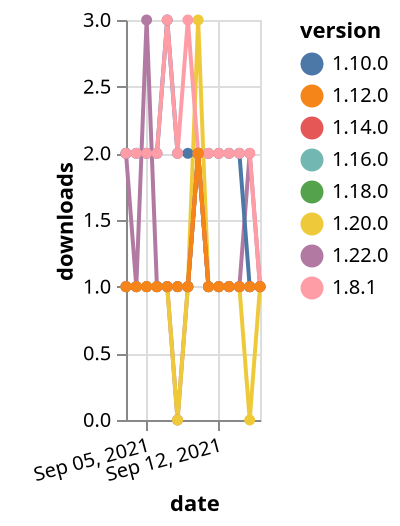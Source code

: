 {"$schema": "https://vega.github.io/schema/vega-lite/v5.json", "description": "A simple bar chart with embedded data.", "data": {"values": [{"date": "2021-09-03", "total": 177, "delta": 1, "version": "1.18.0"}, {"date": "2021-09-04", "total": 178, "delta": 1, "version": "1.18.0"}, {"date": "2021-09-05", "total": 179, "delta": 1, "version": "1.18.0"}, {"date": "2021-09-06", "total": 180, "delta": 1, "version": "1.18.0"}, {"date": "2021-09-07", "total": 181, "delta": 1, "version": "1.18.0"}, {"date": "2021-09-08", "total": 182, "delta": 1, "version": "1.18.0"}, {"date": "2021-09-09", "total": 183, "delta": 1, "version": "1.18.0"}, {"date": "2021-09-10", "total": 185, "delta": 2, "version": "1.18.0"}, {"date": "2021-09-11", "total": 186, "delta": 1, "version": "1.18.0"}, {"date": "2021-09-12", "total": 187, "delta": 1, "version": "1.18.0"}, {"date": "2021-09-13", "total": 188, "delta": 1, "version": "1.18.0"}, {"date": "2021-09-14", "total": 189, "delta": 1, "version": "1.18.0"}, {"date": "2021-09-15", "total": 190, "delta": 1, "version": "1.18.0"}, {"date": "2021-09-16", "total": 191, "delta": 1, "version": "1.18.0"}, {"date": "2021-09-03", "total": 127, "delta": 2, "version": "1.22.0"}, {"date": "2021-09-04", "total": 128, "delta": 1, "version": "1.22.0"}, {"date": "2021-09-05", "total": 131, "delta": 3, "version": "1.22.0"}, {"date": "2021-09-06", "total": 132, "delta": 1, "version": "1.22.0"}, {"date": "2021-09-07", "total": 133, "delta": 1, "version": "1.22.0"}, {"date": "2021-09-08", "total": 133, "delta": 0, "version": "1.22.0"}, {"date": "2021-09-09", "total": 134, "delta": 1, "version": "1.22.0"}, {"date": "2021-09-10", "total": 136, "delta": 2, "version": "1.22.0"}, {"date": "2021-09-11", "total": 137, "delta": 1, "version": "1.22.0"}, {"date": "2021-09-12", "total": 138, "delta": 1, "version": "1.22.0"}, {"date": "2021-09-13", "total": 139, "delta": 1, "version": "1.22.0"}, {"date": "2021-09-14", "total": 140, "delta": 1, "version": "1.22.0"}, {"date": "2021-09-15", "total": 142, "delta": 2, "version": "1.22.0"}, {"date": "2021-09-16", "total": 143, "delta": 1, "version": "1.22.0"}, {"date": "2021-09-03", "total": 2249, "delta": 2, "version": "1.10.0"}, {"date": "2021-09-04", "total": 2251, "delta": 2, "version": "1.10.0"}, {"date": "2021-09-05", "total": 2253, "delta": 2, "version": "1.10.0"}, {"date": "2021-09-06", "total": 2255, "delta": 2, "version": "1.10.0"}, {"date": "2021-09-07", "total": 2258, "delta": 3, "version": "1.10.0"}, {"date": "2021-09-08", "total": 2260, "delta": 2, "version": "1.10.0"}, {"date": "2021-09-09", "total": 2262, "delta": 2, "version": "1.10.0"}, {"date": "2021-09-10", "total": 2264, "delta": 2, "version": "1.10.0"}, {"date": "2021-09-11", "total": 2266, "delta": 2, "version": "1.10.0"}, {"date": "2021-09-12", "total": 2268, "delta": 2, "version": "1.10.0"}, {"date": "2021-09-13", "total": 2270, "delta": 2, "version": "1.10.0"}, {"date": "2021-09-14", "total": 2272, "delta": 2, "version": "1.10.0"}, {"date": "2021-09-15", "total": 2273, "delta": 1, "version": "1.10.0"}, {"date": "2021-09-16", "total": 2274, "delta": 1, "version": "1.10.0"}, {"date": "2021-09-03", "total": 208, "delta": 1, "version": "1.20.0"}, {"date": "2021-09-04", "total": 209, "delta": 1, "version": "1.20.0"}, {"date": "2021-09-05", "total": 210, "delta": 1, "version": "1.20.0"}, {"date": "2021-09-06", "total": 211, "delta": 1, "version": "1.20.0"}, {"date": "2021-09-07", "total": 212, "delta": 1, "version": "1.20.0"}, {"date": "2021-09-08", "total": 212, "delta": 0, "version": "1.20.0"}, {"date": "2021-09-09", "total": 213, "delta": 1, "version": "1.20.0"}, {"date": "2021-09-10", "total": 216, "delta": 3, "version": "1.20.0"}, {"date": "2021-09-11", "total": 217, "delta": 1, "version": "1.20.0"}, {"date": "2021-09-12", "total": 218, "delta": 1, "version": "1.20.0"}, {"date": "2021-09-13", "total": 219, "delta": 1, "version": "1.20.0"}, {"date": "2021-09-14", "total": 220, "delta": 1, "version": "1.20.0"}, {"date": "2021-09-15", "total": 220, "delta": 0, "version": "1.20.0"}, {"date": "2021-09-16", "total": 221, "delta": 1, "version": "1.20.0"}, {"date": "2021-09-03", "total": 203, "delta": 1, "version": "1.16.0"}, {"date": "2021-09-04", "total": 204, "delta": 1, "version": "1.16.0"}, {"date": "2021-09-05", "total": 205, "delta": 1, "version": "1.16.0"}, {"date": "2021-09-06", "total": 206, "delta": 1, "version": "1.16.0"}, {"date": "2021-09-07", "total": 207, "delta": 1, "version": "1.16.0"}, {"date": "2021-09-08", "total": 208, "delta": 1, "version": "1.16.0"}, {"date": "2021-09-09", "total": 209, "delta": 1, "version": "1.16.0"}, {"date": "2021-09-10", "total": 211, "delta": 2, "version": "1.16.0"}, {"date": "2021-09-11", "total": 212, "delta": 1, "version": "1.16.0"}, {"date": "2021-09-12", "total": 213, "delta": 1, "version": "1.16.0"}, {"date": "2021-09-13", "total": 214, "delta": 1, "version": "1.16.0"}, {"date": "2021-09-14", "total": 215, "delta": 1, "version": "1.16.0"}, {"date": "2021-09-15", "total": 216, "delta": 1, "version": "1.16.0"}, {"date": "2021-09-16", "total": 217, "delta": 1, "version": "1.16.0"}, {"date": "2021-09-03", "total": 2350, "delta": 2, "version": "1.8.1"}, {"date": "2021-09-04", "total": 2352, "delta": 2, "version": "1.8.1"}, {"date": "2021-09-05", "total": 2354, "delta": 2, "version": "1.8.1"}, {"date": "2021-09-06", "total": 2356, "delta": 2, "version": "1.8.1"}, {"date": "2021-09-07", "total": 2359, "delta": 3, "version": "1.8.1"}, {"date": "2021-09-08", "total": 2361, "delta": 2, "version": "1.8.1"}, {"date": "2021-09-09", "total": 2364, "delta": 3, "version": "1.8.1"}, {"date": "2021-09-10", "total": 2366, "delta": 2, "version": "1.8.1"}, {"date": "2021-09-11", "total": 2368, "delta": 2, "version": "1.8.1"}, {"date": "2021-09-12", "total": 2370, "delta": 2, "version": "1.8.1"}, {"date": "2021-09-13", "total": 2372, "delta": 2, "version": "1.8.1"}, {"date": "2021-09-14", "total": 2374, "delta": 2, "version": "1.8.1"}, {"date": "2021-09-15", "total": 2376, "delta": 2, "version": "1.8.1"}, {"date": "2021-09-16", "total": 2377, "delta": 1, "version": "1.8.1"}, {"date": "2021-09-03", "total": 198, "delta": 1, "version": "1.14.0"}, {"date": "2021-09-04", "total": 199, "delta": 1, "version": "1.14.0"}, {"date": "2021-09-05", "total": 200, "delta": 1, "version": "1.14.0"}, {"date": "2021-09-06", "total": 201, "delta": 1, "version": "1.14.0"}, {"date": "2021-09-07", "total": 202, "delta": 1, "version": "1.14.0"}, {"date": "2021-09-08", "total": 203, "delta": 1, "version": "1.14.0"}, {"date": "2021-09-09", "total": 204, "delta": 1, "version": "1.14.0"}, {"date": "2021-09-10", "total": 206, "delta": 2, "version": "1.14.0"}, {"date": "2021-09-11", "total": 207, "delta": 1, "version": "1.14.0"}, {"date": "2021-09-12", "total": 208, "delta": 1, "version": "1.14.0"}, {"date": "2021-09-13", "total": 209, "delta": 1, "version": "1.14.0"}, {"date": "2021-09-14", "total": 210, "delta": 1, "version": "1.14.0"}, {"date": "2021-09-15", "total": 211, "delta": 1, "version": "1.14.0"}, {"date": "2021-09-16", "total": 212, "delta": 1, "version": "1.14.0"}, {"date": "2021-09-03", "total": 256, "delta": 1, "version": "1.12.0"}, {"date": "2021-09-04", "total": 257, "delta": 1, "version": "1.12.0"}, {"date": "2021-09-05", "total": 258, "delta": 1, "version": "1.12.0"}, {"date": "2021-09-06", "total": 259, "delta": 1, "version": "1.12.0"}, {"date": "2021-09-07", "total": 260, "delta": 1, "version": "1.12.0"}, {"date": "2021-09-08", "total": 261, "delta": 1, "version": "1.12.0"}, {"date": "2021-09-09", "total": 262, "delta": 1, "version": "1.12.0"}, {"date": "2021-09-10", "total": 264, "delta": 2, "version": "1.12.0"}, {"date": "2021-09-11", "total": 265, "delta": 1, "version": "1.12.0"}, {"date": "2021-09-12", "total": 266, "delta": 1, "version": "1.12.0"}, {"date": "2021-09-13", "total": 267, "delta": 1, "version": "1.12.0"}, {"date": "2021-09-14", "total": 268, "delta": 1, "version": "1.12.0"}, {"date": "2021-09-15", "total": 269, "delta": 1, "version": "1.12.0"}, {"date": "2021-09-16", "total": 270, "delta": 1, "version": "1.12.0"}]}, "width": "container", "mark": {"type": "line", "point": {"filled": true}}, "encoding": {"x": {"field": "date", "type": "temporal", "timeUnit": "yearmonthdate", "title": "date", "axis": {"labelAngle": -15}}, "y": {"field": "delta", "type": "quantitative", "title": "downloads"}, "color": {"field": "version", "type": "nominal"}, "tooltip": {"field": "delta"}}}